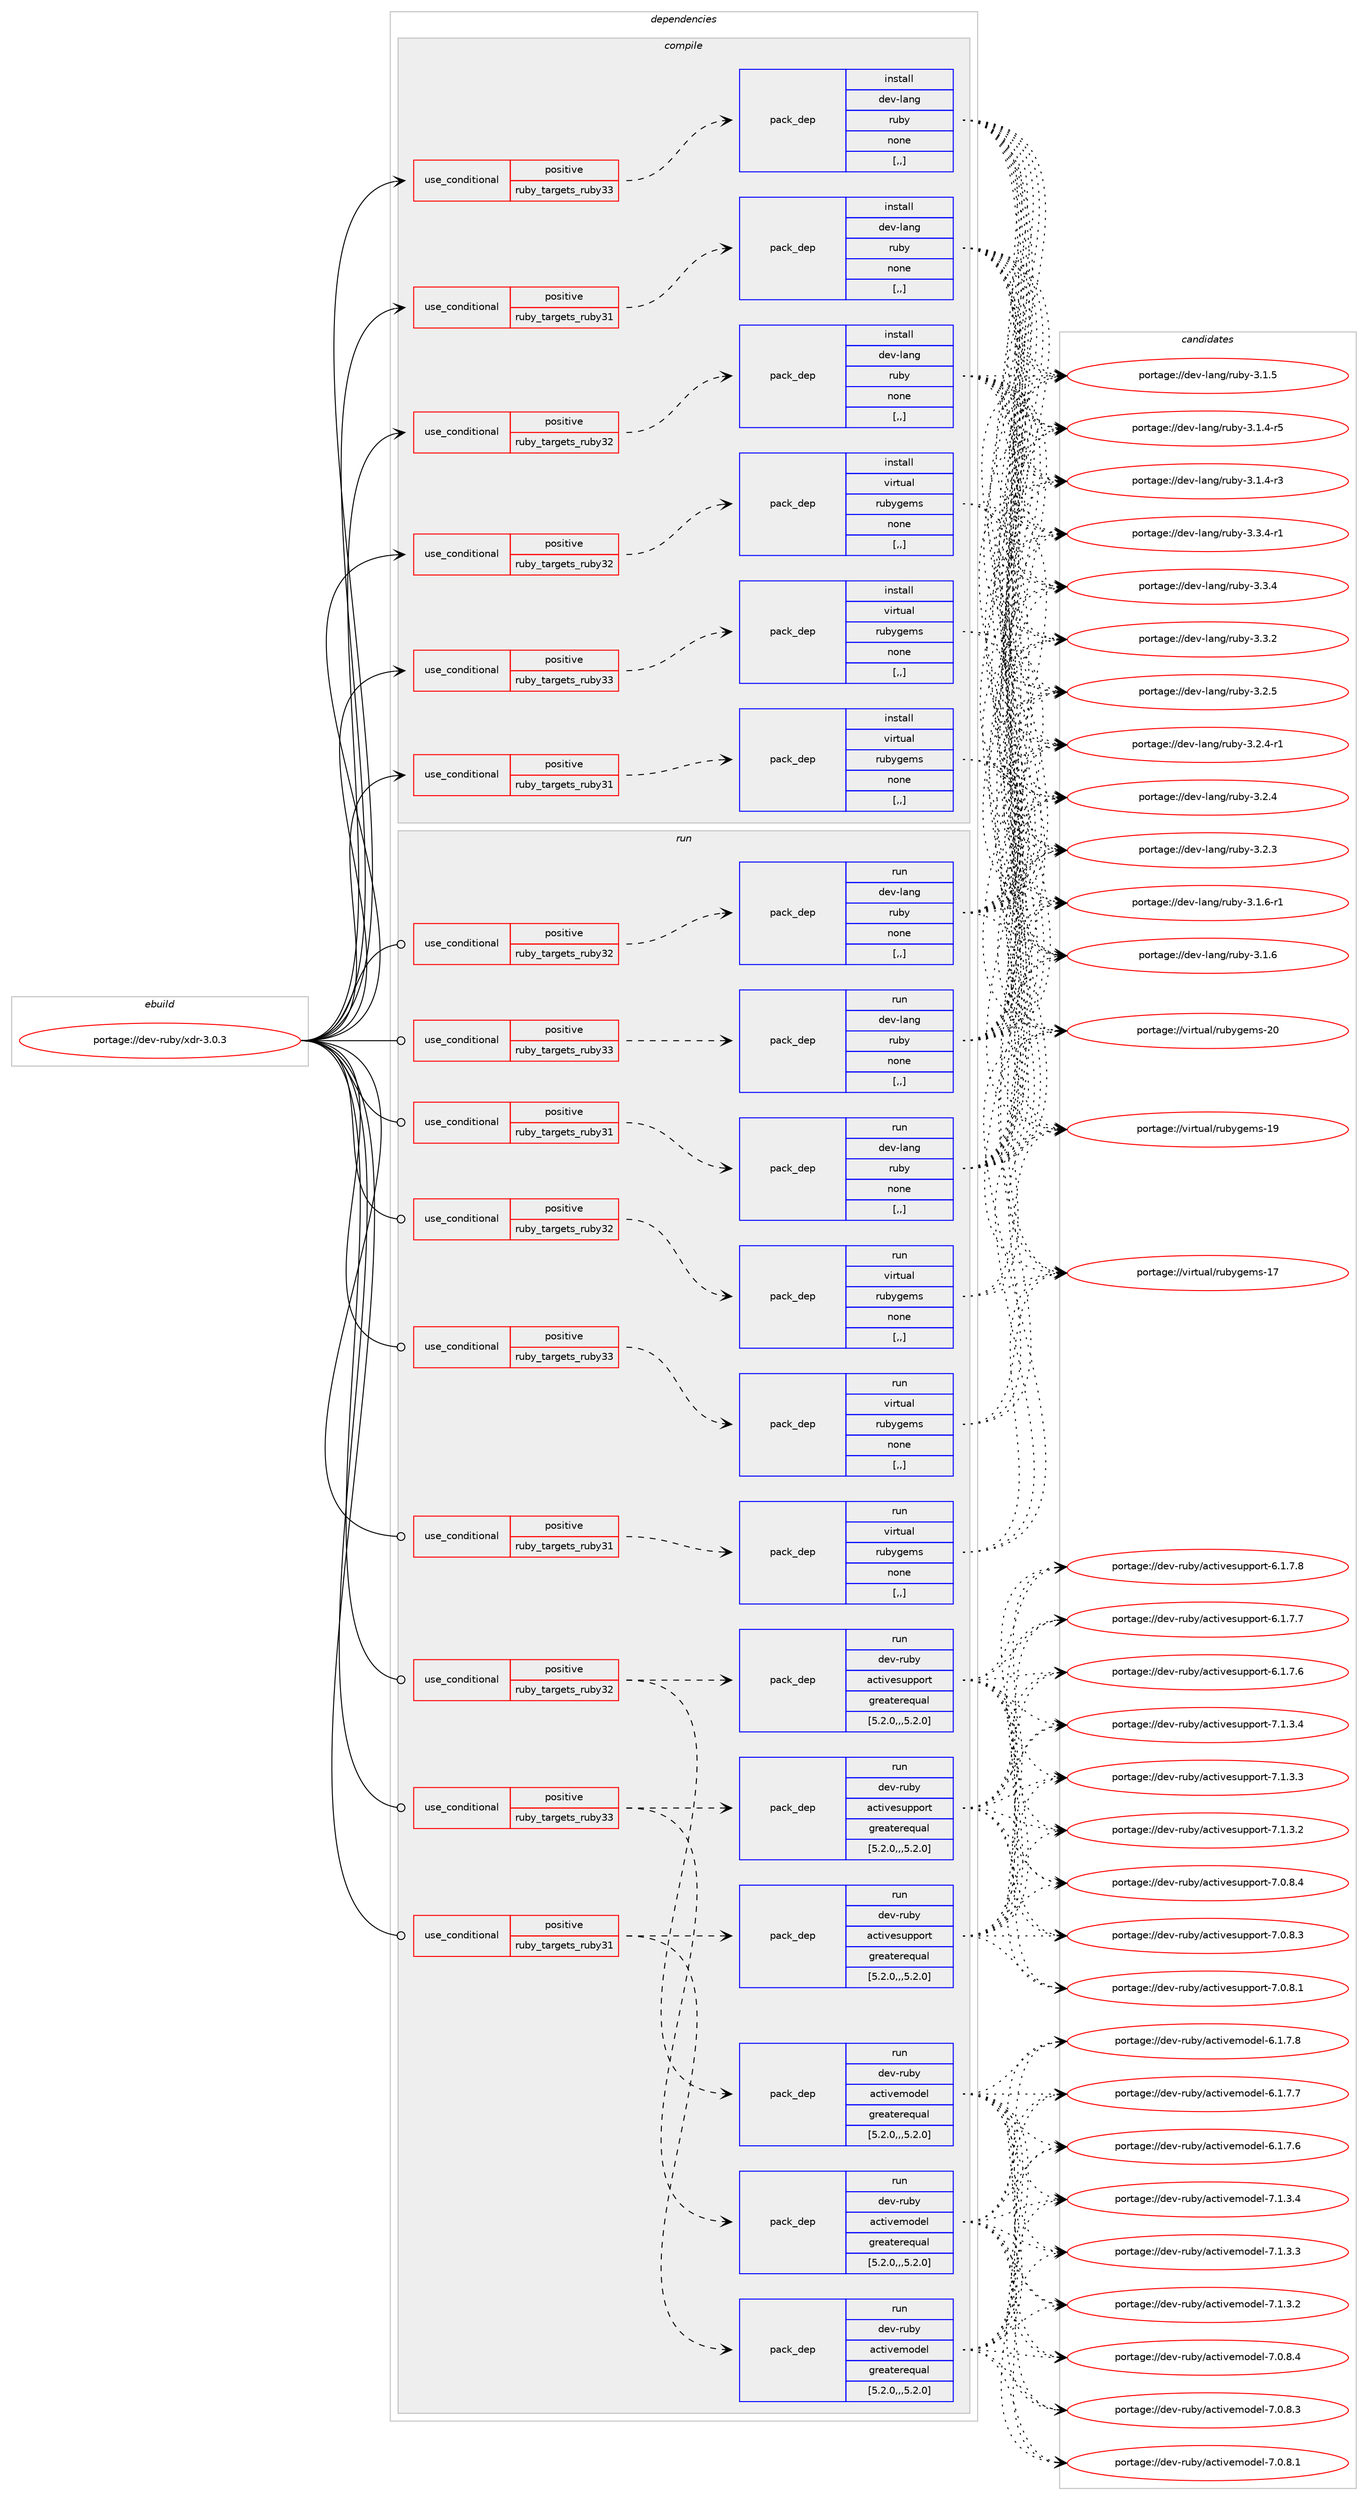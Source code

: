 digraph prolog {

# *************
# Graph options
# *************

newrank=true;
concentrate=true;
compound=true;
graph [rankdir=LR,fontname=Helvetica,fontsize=10,ranksep=1.5];#, ranksep=2.5, nodesep=0.2];
edge  [arrowhead=vee];
node  [fontname=Helvetica,fontsize=10];

# **********
# The ebuild
# **********

subgraph cluster_leftcol {
color=gray;
label=<<i>ebuild</i>>;
id [label="portage://dev-ruby/xdr-3.0.3", color=red, width=4, href="../dev-ruby/xdr-3.0.3.svg"];
}

# ****************
# The dependencies
# ****************

subgraph cluster_midcol {
color=gray;
label=<<i>dependencies</i>>;
subgraph cluster_compile {
fillcolor="#eeeeee";
style=filled;
label=<<i>compile</i>>;
subgraph cond58760 {
dependency207828 [label=<<TABLE BORDER="0" CELLBORDER="1" CELLSPACING="0" CELLPADDING="4"><TR><TD ROWSPAN="3" CELLPADDING="10">use_conditional</TD></TR><TR><TD>positive</TD></TR><TR><TD>ruby_targets_ruby31</TD></TR></TABLE>>, shape=none, color=red];
subgraph pack147680 {
dependency207829 [label=<<TABLE BORDER="0" CELLBORDER="1" CELLSPACING="0" CELLPADDING="4" WIDTH="220"><TR><TD ROWSPAN="6" CELLPADDING="30">pack_dep</TD></TR><TR><TD WIDTH="110">install</TD></TR><TR><TD>dev-lang</TD></TR><TR><TD>ruby</TD></TR><TR><TD>none</TD></TR><TR><TD>[,,]</TD></TR></TABLE>>, shape=none, color=blue];
}
dependency207828:e -> dependency207829:w [weight=20,style="dashed",arrowhead="vee"];
}
id:e -> dependency207828:w [weight=20,style="solid",arrowhead="vee"];
subgraph cond58761 {
dependency207830 [label=<<TABLE BORDER="0" CELLBORDER="1" CELLSPACING="0" CELLPADDING="4"><TR><TD ROWSPAN="3" CELLPADDING="10">use_conditional</TD></TR><TR><TD>positive</TD></TR><TR><TD>ruby_targets_ruby31</TD></TR></TABLE>>, shape=none, color=red];
subgraph pack147681 {
dependency207831 [label=<<TABLE BORDER="0" CELLBORDER="1" CELLSPACING="0" CELLPADDING="4" WIDTH="220"><TR><TD ROWSPAN="6" CELLPADDING="30">pack_dep</TD></TR><TR><TD WIDTH="110">install</TD></TR><TR><TD>virtual</TD></TR><TR><TD>rubygems</TD></TR><TR><TD>none</TD></TR><TR><TD>[,,]</TD></TR></TABLE>>, shape=none, color=blue];
}
dependency207830:e -> dependency207831:w [weight=20,style="dashed",arrowhead="vee"];
}
id:e -> dependency207830:w [weight=20,style="solid",arrowhead="vee"];
subgraph cond58762 {
dependency207832 [label=<<TABLE BORDER="0" CELLBORDER="1" CELLSPACING="0" CELLPADDING="4"><TR><TD ROWSPAN="3" CELLPADDING="10">use_conditional</TD></TR><TR><TD>positive</TD></TR><TR><TD>ruby_targets_ruby32</TD></TR></TABLE>>, shape=none, color=red];
subgraph pack147682 {
dependency207833 [label=<<TABLE BORDER="0" CELLBORDER="1" CELLSPACING="0" CELLPADDING="4" WIDTH="220"><TR><TD ROWSPAN="6" CELLPADDING="30">pack_dep</TD></TR><TR><TD WIDTH="110">install</TD></TR><TR><TD>dev-lang</TD></TR><TR><TD>ruby</TD></TR><TR><TD>none</TD></TR><TR><TD>[,,]</TD></TR></TABLE>>, shape=none, color=blue];
}
dependency207832:e -> dependency207833:w [weight=20,style="dashed",arrowhead="vee"];
}
id:e -> dependency207832:w [weight=20,style="solid",arrowhead="vee"];
subgraph cond58763 {
dependency207834 [label=<<TABLE BORDER="0" CELLBORDER="1" CELLSPACING="0" CELLPADDING="4"><TR><TD ROWSPAN="3" CELLPADDING="10">use_conditional</TD></TR><TR><TD>positive</TD></TR><TR><TD>ruby_targets_ruby32</TD></TR></TABLE>>, shape=none, color=red];
subgraph pack147683 {
dependency207835 [label=<<TABLE BORDER="0" CELLBORDER="1" CELLSPACING="0" CELLPADDING="4" WIDTH="220"><TR><TD ROWSPAN="6" CELLPADDING="30">pack_dep</TD></TR><TR><TD WIDTH="110">install</TD></TR><TR><TD>virtual</TD></TR><TR><TD>rubygems</TD></TR><TR><TD>none</TD></TR><TR><TD>[,,]</TD></TR></TABLE>>, shape=none, color=blue];
}
dependency207834:e -> dependency207835:w [weight=20,style="dashed",arrowhead="vee"];
}
id:e -> dependency207834:w [weight=20,style="solid",arrowhead="vee"];
subgraph cond58764 {
dependency207836 [label=<<TABLE BORDER="0" CELLBORDER="1" CELLSPACING="0" CELLPADDING="4"><TR><TD ROWSPAN="3" CELLPADDING="10">use_conditional</TD></TR><TR><TD>positive</TD></TR><TR><TD>ruby_targets_ruby33</TD></TR></TABLE>>, shape=none, color=red];
subgraph pack147684 {
dependency207837 [label=<<TABLE BORDER="0" CELLBORDER="1" CELLSPACING="0" CELLPADDING="4" WIDTH="220"><TR><TD ROWSPAN="6" CELLPADDING="30">pack_dep</TD></TR><TR><TD WIDTH="110">install</TD></TR><TR><TD>dev-lang</TD></TR><TR><TD>ruby</TD></TR><TR><TD>none</TD></TR><TR><TD>[,,]</TD></TR></TABLE>>, shape=none, color=blue];
}
dependency207836:e -> dependency207837:w [weight=20,style="dashed",arrowhead="vee"];
}
id:e -> dependency207836:w [weight=20,style="solid",arrowhead="vee"];
subgraph cond58765 {
dependency207838 [label=<<TABLE BORDER="0" CELLBORDER="1" CELLSPACING="0" CELLPADDING="4"><TR><TD ROWSPAN="3" CELLPADDING="10">use_conditional</TD></TR><TR><TD>positive</TD></TR><TR><TD>ruby_targets_ruby33</TD></TR></TABLE>>, shape=none, color=red];
subgraph pack147685 {
dependency207839 [label=<<TABLE BORDER="0" CELLBORDER="1" CELLSPACING="0" CELLPADDING="4" WIDTH="220"><TR><TD ROWSPAN="6" CELLPADDING="30">pack_dep</TD></TR><TR><TD WIDTH="110">install</TD></TR><TR><TD>virtual</TD></TR><TR><TD>rubygems</TD></TR><TR><TD>none</TD></TR><TR><TD>[,,]</TD></TR></TABLE>>, shape=none, color=blue];
}
dependency207838:e -> dependency207839:w [weight=20,style="dashed",arrowhead="vee"];
}
id:e -> dependency207838:w [weight=20,style="solid",arrowhead="vee"];
}
subgraph cluster_compileandrun {
fillcolor="#eeeeee";
style=filled;
label=<<i>compile and run</i>>;
}
subgraph cluster_run {
fillcolor="#eeeeee";
style=filled;
label=<<i>run</i>>;
subgraph cond58766 {
dependency207840 [label=<<TABLE BORDER="0" CELLBORDER="1" CELLSPACING="0" CELLPADDING="4"><TR><TD ROWSPAN="3" CELLPADDING="10">use_conditional</TD></TR><TR><TD>positive</TD></TR><TR><TD>ruby_targets_ruby31</TD></TR></TABLE>>, shape=none, color=red];
subgraph pack147686 {
dependency207841 [label=<<TABLE BORDER="0" CELLBORDER="1" CELLSPACING="0" CELLPADDING="4" WIDTH="220"><TR><TD ROWSPAN="6" CELLPADDING="30">pack_dep</TD></TR><TR><TD WIDTH="110">run</TD></TR><TR><TD>dev-lang</TD></TR><TR><TD>ruby</TD></TR><TR><TD>none</TD></TR><TR><TD>[,,]</TD></TR></TABLE>>, shape=none, color=blue];
}
dependency207840:e -> dependency207841:w [weight=20,style="dashed",arrowhead="vee"];
}
id:e -> dependency207840:w [weight=20,style="solid",arrowhead="odot"];
subgraph cond58767 {
dependency207842 [label=<<TABLE BORDER="0" CELLBORDER="1" CELLSPACING="0" CELLPADDING="4"><TR><TD ROWSPAN="3" CELLPADDING="10">use_conditional</TD></TR><TR><TD>positive</TD></TR><TR><TD>ruby_targets_ruby31</TD></TR></TABLE>>, shape=none, color=red];
subgraph pack147687 {
dependency207843 [label=<<TABLE BORDER="0" CELLBORDER="1" CELLSPACING="0" CELLPADDING="4" WIDTH="220"><TR><TD ROWSPAN="6" CELLPADDING="30">pack_dep</TD></TR><TR><TD WIDTH="110">run</TD></TR><TR><TD>dev-ruby</TD></TR><TR><TD>activemodel</TD></TR><TR><TD>greaterequal</TD></TR><TR><TD>[5.2.0,,,5.2.0]</TD></TR></TABLE>>, shape=none, color=blue];
}
dependency207842:e -> dependency207843:w [weight=20,style="dashed",arrowhead="vee"];
subgraph pack147688 {
dependency207844 [label=<<TABLE BORDER="0" CELLBORDER="1" CELLSPACING="0" CELLPADDING="4" WIDTH="220"><TR><TD ROWSPAN="6" CELLPADDING="30">pack_dep</TD></TR><TR><TD WIDTH="110">run</TD></TR><TR><TD>dev-ruby</TD></TR><TR><TD>activesupport</TD></TR><TR><TD>greaterequal</TD></TR><TR><TD>[5.2.0,,,5.2.0]</TD></TR></TABLE>>, shape=none, color=blue];
}
dependency207842:e -> dependency207844:w [weight=20,style="dashed",arrowhead="vee"];
}
id:e -> dependency207842:w [weight=20,style="solid",arrowhead="odot"];
subgraph cond58768 {
dependency207845 [label=<<TABLE BORDER="0" CELLBORDER="1" CELLSPACING="0" CELLPADDING="4"><TR><TD ROWSPAN="3" CELLPADDING="10">use_conditional</TD></TR><TR><TD>positive</TD></TR><TR><TD>ruby_targets_ruby31</TD></TR></TABLE>>, shape=none, color=red];
subgraph pack147689 {
dependency207846 [label=<<TABLE BORDER="0" CELLBORDER="1" CELLSPACING="0" CELLPADDING="4" WIDTH="220"><TR><TD ROWSPAN="6" CELLPADDING="30">pack_dep</TD></TR><TR><TD WIDTH="110">run</TD></TR><TR><TD>virtual</TD></TR><TR><TD>rubygems</TD></TR><TR><TD>none</TD></TR><TR><TD>[,,]</TD></TR></TABLE>>, shape=none, color=blue];
}
dependency207845:e -> dependency207846:w [weight=20,style="dashed",arrowhead="vee"];
}
id:e -> dependency207845:w [weight=20,style="solid",arrowhead="odot"];
subgraph cond58769 {
dependency207847 [label=<<TABLE BORDER="0" CELLBORDER="1" CELLSPACING="0" CELLPADDING="4"><TR><TD ROWSPAN="3" CELLPADDING="10">use_conditional</TD></TR><TR><TD>positive</TD></TR><TR><TD>ruby_targets_ruby32</TD></TR></TABLE>>, shape=none, color=red];
subgraph pack147690 {
dependency207848 [label=<<TABLE BORDER="0" CELLBORDER="1" CELLSPACING="0" CELLPADDING="4" WIDTH="220"><TR><TD ROWSPAN="6" CELLPADDING="30">pack_dep</TD></TR><TR><TD WIDTH="110">run</TD></TR><TR><TD>dev-lang</TD></TR><TR><TD>ruby</TD></TR><TR><TD>none</TD></TR><TR><TD>[,,]</TD></TR></TABLE>>, shape=none, color=blue];
}
dependency207847:e -> dependency207848:w [weight=20,style="dashed",arrowhead="vee"];
}
id:e -> dependency207847:w [weight=20,style="solid",arrowhead="odot"];
subgraph cond58770 {
dependency207849 [label=<<TABLE BORDER="0" CELLBORDER="1" CELLSPACING="0" CELLPADDING="4"><TR><TD ROWSPAN="3" CELLPADDING="10">use_conditional</TD></TR><TR><TD>positive</TD></TR><TR><TD>ruby_targets_ruby32</TD></TR></TABLE>>, shape=none, color=red];
subgraph pack147691 {
dependency207850 [label=<<TABLE BORDER="0" CELLBORDER="1" CELLSPACING="0" CELLPADDING="4" WIDTH="220"><TR><TD ROWSPAN="6" CELLPADDING="30">pack_dep</TD></TR><TR><TD WIDTH="110">run</TD></TR><TR><TD>dev-ruby</TD></TR><TR><TD>activemodel</TD></TR><TR><TD>greaterequal</TD></TR><TR><TD>[5.2.0,,,5.2.0]</TD></TR></TABLE>>, shape=none, color=blue];
}
dependency207849:e -> dependency207850:w [weight=20,style="dashed",arrowhead="vee"];
subgraph pack147692 {
dependency207851 [label=<<TABLE BORDER="0" CELLBORDER="1" CELLSPACING="0" CELLPADDING="4" WIDTH="220"><TR><TD ROWSPAN="6" CELLPADDING="30">pack_dep</TD></TR><TR><TD WIDTH="110">run</TD></TR><TR><TD>dev-ruby</TD></TR><TR><TD>activesupport</TD></TR><TR><TD>greaterequal</TD></TR><TR><TD>[5.2.0,,,5.2.0]</TD></TR></TABLE>>, shape=none, color=blue];
}
dependency207849:e -> dependency207851:w [weight=20,style="dashed",arrowhead="vee"];
}
id:e -> dependency207849:w [weight=20,style="solid",arrowhead="odot"];
subgraph cond58771 {
dependency207852 [label=<<TABLE BORDER="0" CELLBORDER="1" CELLSPACING="0" CELLPADDING="4"><TR><TD ROWSPAN="3" CELLPADDING="10">use_conditional</TD></TR><TR><TD>positive</TD></TR><TR><TD>ruby_targets_ruby32</TD></TR></TABLE>>, shape=none, color=red];
subgraph pack147693 {
dependency207853 [label=<<TABLE BORDER="0" CELLBORDER="1" CELLSPACING="0" CELLPADDING="4" WIDTH="220"><TR><TD ROWSPAN="6" CELLPADDING="30">pack_dep</TD></TR><TR><TD WIDTH="110">run</TD></TR><TR><TD>virtual</TD></TR><TR><TD>rubygems</TD></TR><TR><TD>none</TD></TR><TR><TD>[,,]</TD></TR></TABLE>>, shape=none, color=blue];
}
dependency207852:e -> dependency207853:w [weight=20,style="dashed",arrowhead="vee"];
}
id:e -> dependency207852:w [weight=20,style="solid",arrowhead="odot"];
subgraph cond58772 {
dependency207854 [label=<<TABLE BORDER="0" CELLBORDER="1" CELLSPACING="0" CELLPADDING="4"><TR><TD ROWSPAN="3" CELLPADDING="10">use_conditional</TD></TR><TR><TD>positive</TD></TR><TR><TD>ruby_targets_ruby33</TD></TR></TABLE>>, shape=none, color=red];
subgraph pack147694 {
dependency207855 [label=<<TABLE BORDER="0" CELLBORDER="1" CELLSPACING="0" CELLPADDING="4" WIDTH="220"><TR><TD ROWSPAN="6" CELLPADDING="30">pack_dep</TD></TR><TR><TD WIDTH="110">run</TD></TR><TR><TD>dev-lang</TD></TR><TR><TD>ruby</TD></TR><TR><TD>none</TD></TR><TR><TD>[,,]</TD></TR></TABLE>>, shape=none, color=blue];
}
dependency207854:e -> dependency207855:w [weight=20,style="dashed",arrowhead="vee"];
}
id:e -> dependency207854:w [weight=20,style="solid",arrowhead="odot"];
subgraph cond58773 {
dependency207856 [label=<<TABLE BORDER="0" CELLBORDER="1" CELLSPACING="0" CELLPADDING="4"><TR><TD ROWSPAN="3" CELLPADDING="10">use_conditional</TD></TR><TR><TD>positive</TD></TR><TR><TD>ruby_targets_ruby33</TD></TR></TABLE>>, shape=none, color=red];
subgraph pack147695 {
dependency207857 [label=<<TABLE BORDER="0" CELLBORDER="1" CELLSPACING="0" CELLPADDING="4" WIDTH="220"><TR><TD ROWSPAN="6" CELLPADDING="30">pack_dep</TD></TR><TR><TD WIDTH="110">run</TD></TR><TR><TD>dev-ruby</TD></TR><TR><TD>activemodel</TD></TR><TR><TD>greaterequal</TD></TR><TR><TD>[5.2.0,,,5.2.0]</TD></TR></TABLE>>, shape=none, color=blue];
}
dependency207856:e -> dependency207857:w [weight=20,style="dashed",arrowhead="vee"];
subgraph pack147696 {
dependency207858 [label=<<TABLE BORDER="0" CELLBORDER="1" CELLSPACING="0" CELLPADDING="4" WIDTH="220"><TR><TD ROWSPAN="6" CELLPADDING="30">pack_dep</TD></TR><TR><TD WIDTH="110">run</TD></TR><TR><TD>dev-ruby</TD></TR><TR><TD>activesupport</TD></TR><TR><TD>greaterequal</TD></TR><TR><TD>[5.2.0,,,5.2.0]</TD></TR></TABLE>>, shape=none, color=blue];
}
dependency207856:e -> dependency207858:w [weight=20,style="dashed",arrowhead="vee"];
}
id:e -> dependency207856:w [weight=20,style="solid",arrowhead="odot"];
subgraph cond58774 {
dependency207859 [label=<<TABLE BORDER="0" CELLBORDER="1" CELLSPACING="0" CELLPADDING="4"><TR><TD ROWSPAN="3" CELLPADDING="10">use_conditional</TD></TR><TR><TD>positive</TD></TR><TR><TD>ruby_targets_ruby33</TD></TR></TABLE>>, shape=none, color=red];
subgraph pack147697 {
dependency207860 [label=<<TABLE BORDER="0" CELLBORDER="1" CELLSPACING="0" CELLPADDING="4" WIDTH="220"><TR><TD ROWSPAN="6" CELLPADDING="30">pack_dep</TD></TR><TR><TD WIDTH="110">run</TD></TR><TR><TD>virtual</TD></TR><TR><TD>rubygems</TD></TR><TR><TD>none</TD></TR><TR><TD>[,,]</TD></TR></TABLE>>, shape=none, color=blue];
}
dependency207859:e -> dependency207860:w [weight=20,style="dashed",arrowhead="vee"];
}
id:e -> dependency207859:w [weight=20,style="solid",arrowhead="odot"];
}
}

# **************
# The candidates
# **************

subgraph cluster_choices {
rank=same;
color=gray;
label=<<i>candidates</i>>;

subgraph choice147680 {
color=black;
nodesep=1;
choice100101118451089711010347114117981214551465146524511449 [label="portage://dev-lang/ruby-3.3.4-r1", color=red, width=4,href="../dev-lang/ruby-3.3.4-r1.svg"];
choice10010111845108971101034711411798121455146514652 [label="portage://dev-lang/ruby-3.3.4", color=red, width=4,href="../dev-lang/ruby-3.3.4.svg"];
choice10010111845108971101034711411798121455146514650 [label="portage://dev-lang/ruby-3.3.2", color=red, width=4,href="../dev-lang/ruby-3.3.2.svg"];
choice10010111845108971101034711411798121455146504653 [label="portage://dev-lang/ruby-3.2.5", color=red, width=4,href="../dev-lang/ruby-3.2.5.svg"];
choice100101118451089711010347114117981214551465046524511449 [label="portage://dev-lang/ruby-3.2.4-r1", color=red, width=4,href="../dev-lang/ruby-3.2.4-r1.svg"];
choice10010111845108971101034711411798121455146504652 [label="portage://dev-lang/ruby-3.2.4", color=red, width=4,href="../dev-lang/ruby-3.2.4.svg"];
choice10010111845108971101034711411798121455146504651 [label="portage://dev-lang/ruby-3.2.3", color=red, width=4,href="../dev-lang/ruby-3.2.3.svg"];
choice100101118451089711010347114117981214551464946544511449 [label="portage://dev-lang/ruby-3.1.6-r1", color=red, width=4,href="../dev-lang/ruby-3.1.6-r1.svg"];
choice10010111845108971101034711411798121455146494654 [label="portage://dev-lang/ruby-3.1.6", color=red, width=4,href="../dev-lang/ruby-3.1.6.svg"];
choice10010111845108971101034711411798121455146494653 [label="portage://dev-lang/ruby-3.1.5", color=red, width=4,href="../dev-lang/ruby-3.1.5.svg"];
choice100101118451089711010347114117981214551464946524511453 [label="portage://dev-lang/ruby-3.1.4-r5", color=red, width=4,href="../dev-lang/ruby-3.1.4-r5.svg"];
choice100101118451089711010347114117981214551464946524511451 [label="portage://dev-lang/ruby-3.1.4-r3", color=red, width=4,href="../dev-lang/ruby-3.1.4-r3.svg"];
dependency207829:e -> choice100101118451089711010347114117981214551465146524511449:w [style=dotted,weight="100"];
dependency207829:e -> choice10010111845108971101034711411798121455146514652:w [style=dotted,weight="100"];
dependency207829:e -> choice10010111845108971101034711411798121455146514650:w [style=dotted,weight="100"];
dependency207829:e -> choice10010111845108971101034711411798121455146504653:w [style=dotted,weight="100"];
dependency207829:e -> choice100101118451089711010347114117981214551465046524511449:w [style=dotted,weight="100"];
dependency207829:e -> choice10010111845108971101034711411798121455146504652:w [style=dotted,weight="100"];
dependency207829:e -> choice10010111845108971101034711411798121455146504651:w [style=dotted,weight="100"];
dependency207829:e -> choice100101118451089711010347114117981214551464946544511449:w [style=dotted,weight="100"];
dependency207829:e -> choice10010111845108971101034711411798121455146494654:w [style=dotted,weight="100"];
dependency207829:e -> choice10010111845108971101034711411798121455146494653:w [style=dotted,weight="100"];
dependency207829:e -> choice100101118451089711010347114117981214551464946524511453:w [style=dotted,weight="100"];
dependency207829:e -> choice100101118451089711010347114117981214551464946524511451:w [style=dotted,weight="100"];
}
subgraph choice147681 {
color=black;
nodesep=1;
choice118105114116117971084711411798121103101109115455048 [label="portage://virtual/rubygems-20", color=red, width=4,href="../virtual/rubygems-20.svg"];
choice118105114116117971084711411798121103101109115454957 [label="portage://virtual/rubygems-19", color=red, width=4,href="../virtual/rubygems-19.svg"];
choice118105114116117971084711411798121103101109115454955 [label="portage://virtual/rubygems-17", color=red, width=4,href="../virtual/rubygems-17.svg"];
dependency207831:e -> choice118105114116117971084711411798121103101109115455048:w [style=dotted,weight="100"];
dependency207831:e -> choice118105114116117971084711411798121103101109115454957:w [style=dotted,weight="100"];
dependency207831:e -> choice118105114116117971084711411798121103101109115454955:w [style=dotted,weight="100"];
}
subgraph choice147682 {
color=black;
nodesep=1;
choice100101118451089711010347114117981214551465146524511449 [label="portage://dev-lang/ruby-3.3.4-r1", color=red, width=4,href="../dev-lang/ruby-3.3.4-r1.svg"];
choice10010111845108971101034711411798121455146514652 [label="portage://dev-lang/ruby-3.3.4", color=red, width=4,href="../dev-lang/ruby-3.3.4.svg"];
choice10010111845108971101034711411798121455146514650 [label="portage://dev-lang/ruby-3.3.2", color=red, width=4,href="../dev-lang/ruby-3.3.2.svg"];
choice10010111845108971101034711411798121455146504653 [label="portage://dev-lang/ruby-3.2.5", color=red, width=4,href="../dev-lang/ruby-3.2.5.svg"];
choice100101118451089711010347114117981214551465046524511449 [label="portage://dev-lang/ruby-3.2.4-r1", color=red, width=4,href="../dev-lang/ruby-3.2.4-r1.svg"];
choice10010111845108971101034711411798121455146504652 [label="portage://dev-lang/ruby-3.2.4", color=red, width=4,href="../dev-lang/ruby-3.2.4.svg"];
choice10010111845108971101034711411798121455146504651 [label="portage://dev-lang/ruby-3.2.3", color=red, width=4,href="../dev-lang/ruby-3.2.3.svg"];
choice100101118451089711010347114117981214551464946544511449 [label="portage://dev-lang/ruby-3.1.6-r1", color=red, width=4,href="../dev-lang/ruby-3.1.6-r1.svg"];
choice10010111845108971101034711411798121455146494654 [label="portage://dev-lang/ruby-3.1.6", color=red, width=4,href="../dev-lang/ruby-3.1.6.svg"];
choice10010111845108971101034711411798121455146494653 [label="portage://dev-lang/ruby-3.1.5", color=red, width=4,href="../dev-lang/ruby-3.1.5.svg"];
choice100101118451089711010347114117981214551464946524511453 [label="portage://dev-lang/ruby-3.1.4-r5", color=red, width=4,href="../dev-lang/ruby-3.1.4-r5.svg"];
choice100101118451089711010347114117981214551464946524511451 [label="portage://dev-lang/ruby-3.1.4-r3", color=red, width=4,href="../dev-lang/ruby-3.1.4-r3.svg"];
dependency207833:e -> choice100101118451089711010347114117981214551465146524511449:w [style=dotted,weight="100"];
dependency207833:e -> choice10010111845108971101034711411798121455146514652:w [style=dotted,weight="100"];
dependency207833:e -> choice10010111845108971101034711411798121455146514650:w [style=dotted,weight="100"];
dependency207833:e -> choice10010111845108971101034711411798121455146504653:w [style=dotted,weight="100"];
dependency207833:e -> choice100101118451089711010347114117981214551465046524511449:w [style=dotted,weight="100"];
dependency207833:e -> choice10010111845108971101034711411798121455146504652:w [style=dotted,weight="100"];
dependency207833:e -> choice10010111845108971101034711411798121455146504651:w [style=dotted,weight="100"];
dependency207833:e -> choice100101118451089711010347114117981214551464946544511449:w [style=dotted,weight="100"];
dependency207833:e -> choice10010111845108971101034711411798121455146494654:w [style=dotted,weight="100"];
dependency207833:e -> choice10010111845108971101034711411798121455146494653:w [style=dotted,weight="100"];
dependency207833:e -> choice100101118451089711010347114117981214551464946524511453:w [style=dotted,weight="100"];
dependency207833:e -> choice100101118451089711010347114117981214551464946524511451:w [style=dotted,weight="100"];
}
subgraph choice147683 {
color=black;
nodesep=1;
choice118105114116117971084711411798121103101109115455048 [label="portage://virtual/rubygems-20", color=red, width=4,href="../virtual/rubygems-20.svg"];
choice118105114116117971084711411798121103101109115454957 [label="portage://virtual/rubygems-19", color=red, width=4,href="../virtual/rubygems-19.svg"];
choice118105114116117971084711411798121103101109115454955 [label="portage://virtual/rubygems-17", color=red, width=4,href="../virtual/rubygems-17.svg"];
dependency207835:e -> choice118105114116117971084711411798121103101109115455048:w [style=dotted,weight="100"];
dependency207835:e -> choice118105114116117971084711411798121103101109115454957:w [style=dotted,weight="100"];
dependency207835:e -> choice118105114116117971084711411798121103101109115454955:w [style=dotted,weight="100"];
}
subgraph choice147684 {
color=black;
nodesep=1;
choice100101118451089711010347114117981214551465146524511449 [label="portage://dev-lang/ruby-3.3.4-r1", color=red, width=4,href="../dev-lang/ruby-3.3.4-r1.svg"];
choice10010111845108971101034711411798121455146514652 [label="portage://dev-lang/ruby-3.3.4", color=red, width=4,href="../dev-lang/ruby-3.3.4.svg"];
choice10010111845108971101034711411798121455146514650 [label="portage://dev-lang/ruby-3.3.2", color=red, width=4,href="../dev-lang/ruby-3.3.2.svg"];
choice10010111845108971101034711411798121455146504653 [label="portage://dev-lang/ruby-3.2.5", color=red, width=4,href="../dev-lang/ruby-3.2.5.svg"];
choice100101118451089711010347114117981214551465046524511449 [label="portage://dev-lang/ruby-3.2.4-r1", color=red, width=4,href="../dev-lang/ruby-3.2.4-r1.svg"];
choice10010111845108971101034711411798121455146504652 [label="portage://dev-lang/ruby-3.2.4", color=red, width=4,href="../dev-lang/ruby-3.2.4.svg"];
choice10010111845108971101034711411798121455146504651 [label="portage://dev-lang/ruby-3.2.3", color=red, width=4,href="../dev-lang/ruby-3.2.3.svg"];
choice100101118451089711010347114117981214551464946544511449 [label="portage://dev-lang/ruby-3.1.6-r1", color=red, width=4,href="../dev-lang/ruby-3.1.6-r1.svg"];
choice10010111845108971101034711411798121455146494654 [label="portage://dev-lang/ruby-3.1.6", color=red, width=4,href="../dev-lang/ruby-3.1.6.svg"];
choice10010111845108971101034711411798121455146494653 [label="portage://dev-lang/ruby-3.1.5", color=red, width=4,href="../dev-lang/ruby-3.1.5.svg"];
choice100101118451089711010347114117981214551464946524511453 [label="portage://dev-lang/ruby-3.1.4-r5", color=red, width=4,href="../dev-lang/ruby-3.1.4-r5.svg"];
choice100101118451089711010347114117981214551464946524511451 [label="portage://dev-lang/ruby-3.1.4-r3", color=red, width=4,href="../dev-lang/ruby-3.1.4-r3.svg"];
dependency207837:e -> choice100101118451089711010347114117981214551465146524511449:w [style=dotted,weight="100"];
dependency207837:e -> choice10010111845108971101034711411798121455146514652:w [style=dotted,weight="100"];
dependency207837:e -> choice10010111845108971101034711411798121455146514650:w [style=dotted,weight="100"];
dependency207837:e -> choice10010111845108971101034711411798121455146504653:w [style=dotted,weight="100"];
dependency207837:e -> choice100101118451089711010347114117981214551465046524511449:w [style=dotted,weight="100"];
dependency207837:e -> choice10010111845108971101034711411798121455146504652:w [style=dotted,weight="100"];
dependency207837:e -> choice10010111845108971101034711411798121455146504651:w [style=dotted,weight="100"];
dependency207837:e -> choice100101118451089711010347114117981214551464946544511449:w [style=dotted,weight="100"];
dependency207837:e -> choice10010111845108971101034711411798121455146494654:w [style=dotted,weight="100"];
dependency207837:e -> choice10010111845108971101034711411798121455146494653:w [style=dotted,weight="100"];
dependency207837:e -> choice100101118451089711010347114117981214551464946524511453:w [style=dotted,weight="100"];
dependency207837:e -> choice100101118451089711010347114117981214551464946524511451:w [style=dotted,weight="100"];
}
subgraph choice147685 {
color=black;
nodesep=1;
choice118105114116117971084711411798121103101109115455048 [label="portage://virtual/rubygems-20", color=red, width=4,href="../virtual/rubygems-20.svg"];
choice118105114116117971084711411798121103101109115454957 [label="portage://virtual/rubygems-19", color=red, width=4,href="../virtual/rubygems-19.svg"];
choice118105114116117971084711411798121103101109115454955 [label="portage://virtual/rubygems-17", color=red, width=4,href="../virtual/rubygems-17.svg"];
dependency207839:e -> choice118105114116117971084711411798121103101109115455048:w [style=dotted,weight="100"];
dependency207839:e -> choice118105114116117971084711411798121103101109115454957:w [style=dotted,weight="100"];
dependency207839:e -> choice118105114116117971084711411798121103101109115454955:w [style=dotted,weight="100"];
}
subgraph choice147686 {
color=black;
nodesep=1;
choice100101118451089711010347114117981214551465146524511449 [label="portage://dev-lang/ruby-3.3.4-r1", color=red, width=4,href="../dev-lang/ruby-3.3.4-r1.svg"];
choice10010111845108971101034711411798121455146514652 [label="portage://dev-lang/ruby-3.3.4", color=red, width=4,href="../dev-lang/ruby-3.3.4.svg"];
choice10010111845108971101034711411798121455146514650 [label="portage://dev-lang/ruby-3.3.2", color=red, width=4,href="../dev-lang/ruby-3.3.2.svg"];
choice10010111845108971101034711411798121455146504653 [label="portage://dev-lang/ruby-3.2.5", color=red, width=4,href="../dev-lang/ruby-3.2.5.svg"];
choice100101118451089711010347114117981214551465046524511449 [label="portage://dev-lang/ruby-3.2.4-r1", color=red, width=4,href="../dev-lang/ruby-3.2.4-r1.svg"];
choice10010111845108971101034711411798121455146504652 [label="portage://dev-lang/ruby-3.2.4", color=red, width=4,href="../dev-lang/ruby-3.2.4.svg"];
choice10010111845108971101034711411798121455146504651 [label="portage://dev-lang/ruby-3.2.3", color=red, width=4,href="../dev-lang/ruby-3.2.3.svg"];
choice100101118451089711010347114117981214551464946544511449 [label="portage://dev-lang/ruby-3.1.6-r1", color=red, width=4,href="../dev-lang/ruby-3.1.6-r1.svg"];
choice10010111845108971101034711411798121455146494654 [label="portage://dev-lang/ruby-3.1.6", color=red, width=4,href="../dev-lang/ruby-3.1.6.svg"];
choice10010111845108971101034711411798121455146494653 [label="portage://dev-lang/ruby-3.1.5", color=red, width=4,href="../dev-lang/ruby-3.1.5.svg"];
choice100101118451089711010347114117981214551464946524511453 [label="portage://dev-lang/ruby-3.1.4-r5", color=red, width=4,href="../dev-lang/ruby-3.1.4-r5.svg"];
choice100101118451089711010347114117981214551464946524511451 [label="portage://dev-lang/ruby-3.1.4-r3", color=red, width=4,href="../dev-lang/ruby-3.1.4-r3.svg"];
dependency207841:e -> choice100101118451089711010347114117981214551465146524511449:w [style=dotted,weight="100"];
dependency207841:e -> choice10010111845108971101034711411798121455146514652:w [style=dotted,weight="100"];
dependency207841:e -> choice10010111845108971101034711411798121455146514650:w [style=dotted,weight="100"];
dependency207841:e -> choice10010111845108971101034711411798121455146504653:w [style=dotted,weight="100"];
dependency207841:e -> choice100101118451089711010347114117981214551465046524511449:w [style=dotted,weight="100"];
dependency207841:e -> choice10010111845108971101034711411798121455146504652:w [style=dotted,weight="100"];
dependency207841:e -> choice10010111845108971101034711411798121455146504651:w [style=dotted,weight="100"];
dependency207841:e -> choice100101118451089711010347114117981214551464946544511449:w [style=dotted,weight="100"];
dependency207841:e -> choice10010111845108971101034711411798121455146494654:w [style=dotted,weight="100"];
dependency207841:e -> choice10010111845108971101034711411798121455146494653:w [style=dotted,weight="100"];
dependency207841:e -> choice100101118451089711010347114117981214551464946524511453:w [style=dotted,weight="100"];
dependency207841:e -> choice100101118451089711010347114117981214551464946524511451:w [style=dotted,weight="100"];
}
subgraph choice147687 {
color=black;
nodesep=1;
choice10010111845114117981214797991161051181011091111001011084555464946514652 [label="portage://dev-ruby/activemodel-7.1.3.4", color=red, width=4,href="../dev-ruby/activemodel-7.1.3.4.svg"];
choice10010111845114117981214797991161051181011091111001011084555464946514651 [label="portage://dev-ruby/activemodel-7.1.3.3", color=red, width=4,href="../dev-ruby/activemodel-7.1.3.3.svg"];
choice10010111845114117981214797991161051181011091111001011084555464946514650 [label="portage://dev-ruby/activemodel-7.1.3.2", color=red, width=4,href="../dev-ruby/activemodel-7.1.3.2.svg"];
choice10010111845114117981214797991161051181011091111001011084555464846564652 [label="portage://dev-ruby/activemodel-7.0.8.4", color=red, width=4,href="../dev-ruby/activemodel-7.0.8.4.svg"];
choice10010111845114117981214797991161051181011091111001011084555464846564651 [label="portage://dev-ruby/activemodel-7.0.8.3", color=red, width=4,href="../dev-ruby/activemodel-7.0.8.3.svg"];
choice10010111845114117981214797991161051181011091111001011084555464846564649 [label="portage://dev-ruby/activemodel-7.0.8.1", color=red, width=4,href="../dev-ruby/activemodel-7.0.8.1.svg"];
choice10010111845114117981214797991161051181011091111001011084554464946554656 [label="portage://dev-ruby/activemodel-6.1.7.8", color=red, width=4,href="../dev-ruby/activemodel-6.1.7.8.svg"];
choice10010111845114117981214797991161051181011091111001011084554464946554655 [label="portage://dev-ruby/activemodel-6.1.7.7", color=red, width=4,href="../dev-ruby/activemodel-6.1.7.7.svg"];
choice10010111845114117981214797991161051181011091111001011084554464946554654 [label="portage://dev-ruby/activemodel-6.1.7.6", color=red, width=4,href="../dev-ruby/activemodel-6.1.7.6.svg"];
dependency207843:e -> choice10010111845114117981214797991161051181011091111001011084555464946514652:w [style=dotted,weight="100"];
dependency207843:e -> choice10010111845114117981214797991161051181011091111001011084555464946514651:w [style=dotted,weight="100"];
dependency207843:e -> choice10010111845114117981214797991161051181011091111001011084555464946514650:w [style=dotted,weight="100"];
dependency207843:e -> choice10010111845114117981214797991161051181011091111001011084555464846564652:w [style=dotted,weight="100"];
dependency207843:e -> choice10010111845114117981214797991161051181011091111001011084555464846564651:w [style=dotted,weight="100"];
dependency207843:e -> choice10010111845114117981214797991161051181011091111001011084555464846564649:w [style=dotted,weight="100"];
dependency207843:e -> choice10010111845114117981214797991161051181011091111001011084554464946554656:w [style=dotted,weight="100"];
dependency207843:e -> choice10010111845114117981214797991161051181011091111001011084554464946554655:w [style=dotted,weight="100"];
dependency207843:e -> choice10010111845114117981214797991161051181011091111001011084554464946554654:w [style=dotted,weight="100"];
}
subgraph choice147688 {
color=black;
nodesep=1;
choice10010111845114117981214797991161051181011151171121121111141164555464946514652 [label="portage://dev-ruby/activesupport-7.1.3.4", color=red, width=4,href="../dev-ruby/activesupport-7.1.3.4.svg"];
choice10010111845114117981214797991161051181011151171121121111141164555464946514651 [label="portage://dev-ruby/activesupport-7.1.3.3", color=red, width=4,href="../dev-ruby/activesupport-7.1.3.3.svg"];
choice10010111845114117981214797991161051181011151171121121111141164555464946514650 [label="portage://dev-ruby/activesupport-7.1.3.2", color=red, width=4,href="../dev-ruby/activesupport-7.1.3.2.svg"];
choice10010111845114117981214797991161051181011151171121121111141164555464846564652 [label="portage://dev-ruby/activesupport-7.0.8.4", color=red, width=4,href="../dev-ruby/activesupport-7.0.8.4.svg"];
choice10010111845114117981214797991161051181011151171121121111141164555464846564651 [label="portage://dev-ruby/activesupport-7.0.8.3", color=red, width=4,href="../dev-ruby/activesupport-7.0.8.3.svg"];
choice10010111845114117981214797991161051181011151171121121111141164555464846564649 [label="portage://dev-ruby/activesupport-7.0.8.1", color=red, width=4,href="../dev-ruby/activesupport-7.0.8.1.svg"];
choice10010111845114117981214797991161051181011151171121121111141164554464946554656 [label="portage://dev-ruby/activesupport-6.1.7.8", color=red, width=4,href="../dev-ruby/activesupport-6.1.7.8.svg"];
choice10010111845114117981214797991161051181011151171121121111141164554464946554655 [label="portage://dev-ruby/activesupport-6.1.7.7", color=red, width=4,href="../dev-ruby/activesupport-6.1.7.7.svg"];
choice10010111845114117981214797991161051181011151171121121111141164554464946554654 [label="portage://dev-ruby/activesupport-6.1.7.6", color=red, width=4,href="../dev-ruby/activesupport-6.1.7.6.svg"];
dependency207844:e -> choice10010111845114117981214797991161051181011151171121121111141164555464946514652:w [style=dotted,weight="100"];
dependency207844:e -> choice10010111845114117981214797991161051181011151171121121111141164555464946514651:w [style=dotted,weight="100"];
dependency207844:e -> choice10010111845114117981214797991161051181011151171121121111141164555464946514650:w [style=dotted,weight="100"];
dependency207844:e -> choice10010111845114117981214797991161051181011151171121121111141164555464846564652:w [style=dotted,weight="100"];
dependency207844:e -> choice10010111845114117981214797991161051181011151171121121111141164555464846564651:w [style=dotted,weight="100"];
dependency207844:e -> choice10010111845114117981214797991161051181011151171121121111141164555464846564649:w [style=dotted,weight="100"];
dependency207844:e -> choice10010111845114117981214797991161051181011151171121121111141164554464946554656:w [style=dotted,weight="100"];
dependency207844:e -> choice10010111845114117981214797991161051181011151171121121111141164554464946554655:w [style=dotted,weight="100"];
dependency207844:e -> choice10010111845114117981214797991161051181011151171121121111141164554464946554654:w [style=dotted,weight="100"];
}
subgraph choice147689 {
color=black;
nodesep=1;
choice118105114116117971084711411798121103101109115455048 [label="portage://virtual/rubygems-20", color=red, width=4,href="../virtual/rubygems-20.svg"];
choice118105114116117971084711411798121103101109115454957 [label="portage://virtual/rubygems-19", color=red, width=4,href="../virtual/rubygems-19.svg"];
choice118105114116117971084711411798121103101109115454955 [label="portage://virtual/rubygems-17", color=red, width=4,href="../virtual/rubygems-17.svg"];
dependency207846:e -> choice118105114116117971084711411798121103101109115455048:w [style=dotted,weight="100"];
dependency207846:e -> choice118105114116117971084711411798121103101109115454957:w [style=dotted,weight="100"];
dependency207846:e -> choice118105114116117971084711411798121103101109115454955:w [style=dotted,weight="100"];
}
subgraph choice147690 {
color=black;
nodesep=1;
choice100101118451089711010347114117981214551465146524511449 [label="portage://dev-lang/ruby-3.3.4-r1", color=red, width=4,href="../dev-lang/ruby-3.3.4-r1.svg"];
choice10010111845108971101034711411798121455146514652 [label="portage://dev-lang/ruby-3.3.4", color=red, width=4,href="../dev-lang/ruby-3.3.4.svg"];
choice10010111845108971101034711411798121455146514650 [label="portage://dev-lang/ruby-3.3.2", color=red, width=4,href="../dev-lang/ruby-3.3.2.svg"];
choice10010111845108971101034711411798121455146504653 [label="portage://dev-lang/ruby-3.2.5", color=red, width=4,href="../dev-lang/ruby-3.2.5.svg"];
choice100101118451089711010347114117981214551465046524511449 [label="portage://dev-lang/ruby-3.2.4-r1", color=red, width=4,href="../dev-lang/ruby-3.2.4-r1.svg"];
choice10010111845108971101034711411798121455146504652 [label="portage://dev-lang/ruby-3.2.4", color=red, width=4,href="../dev-lang/ruby-3.2.4.svg"];
choice10010111845108971101034711411798121455146504651 [label="portage://dev-lang/ruby-3.2.3", color=red, width=4,href="../dev-lang/ruby-3.2.3.svg"];
choice100101118451089711010347114117981214551464946544511449 [label="portage://dev-lang/ruby-3.1.6-r1", color=red, width=4,href="../dev-lang/ruby-3.1.6-r1.svg"];
choice10010111845108971101034711411798121455146494654 [label="portage://dev-lang/ruby-3.1.6", color=red, width=4,href="../dev-lang/ruby-3.1.6.svg"];
choice10010111845108971101034711411798121455146494653 [label="portage://dev-lang/ruby-3.1.5", color=red, width=4,href="../dev-lang/ruby-3.1.5.svg"];
choice100101118451089711010347114117981214551464946524511453 [label="portage://dev-lang/ruby-3.1.4-r5", color=red, width=4,href="../dev-lang/ruby-3.1.4-r5.svg"];
choice100101118451089711010347114117981214551464946524511451 [label="portage://dev-lang/ruby-3.1.4-r3", color=red, width=4,href="../dev-lang/ruby-3.1.4-r3.svg"];
dependency207848:e -> choice100101118451089711010347114117981214551465146524511449:w [style=dotted,weight="100"];
dependency207848:e -> choice10010111845108971101034711411798121455146514652:w [style=dotted,weight="100"];
dependency207848:e -> choice10010111845108971101034711411798121455146514650:w [style=dotted,weight="100"];
dependency207848:e -> choice10010111845108971101034711411798121455146504653:w [style=dotted,weight="100"];
dependency207848:e -> choice100101118451089711010347114117981214551465046524511449:w [style=dotted,weight="100"];
dependency207848:e -> choice10010111845108971101034711411798121455146504652:w [style=dotted,weight="100"];
dependency207848:e -> choice10010111845108971101034711411798121455146504651:w [style=dotted,weight="100"];
dependency207848:e -> choice100101118451089711010347114117981214551464946544511449:w [style=dotted,weight="100"];
dependency207848:e -> choice10010111845108971101034711411798121455146494654:w [style=dotted,weight="100"];
dependency207848:e -> choice10010111845108971101034711411798121455146494653:w [style=dotted,weight="100"];
dependency207848:e -> choice100101118451089711010347114117981214551464946524511453:w [style=dotted,weight="100"];
dependency207848:e -> choice100101118451089711010347114117981214551464946524511451:w [style=dotted,weight="100"];
}
subgraph choice147691 {
color=black;
nodesep=1;
choice10010111845114117981214797991161051181011091111001011084555464946514652 [label="portage://dev-ruby/activemodel-7.1.3.4", color=red, width=4,href="../dev-ruby/activemodel-7.1.3.4.svg"];
choice10010111845114117981214797991161051181011091111001011084555464946514651 [label="portage://dev-ruby/activemodel-7.1.3.3", color=red, width=4,href="../dev-ruby/activemodel-7.1.3.3.svg"];
choice10010111845114117981214797991161051181011091111001011084555464946514650 [label="portage://dev-ruby/activemodel-7.1.3.2", color=red, width=4,href="../dev-ruby/activemodel-7.1.3.2.svg"];
choice10010111845114117981214797991161051181011091111001011084555464846564652 [label="portage://dev-ruby/activemodel-7.0.8.4", color=red, width=4,href="../dev-ruby/activemodel-7.0.8.4.svg"];
choice10010111845114117981214797991161051181011091111001011084555464846564651 [label="portage://dev-ruby/activemodel-7.0.8.3", color=red, width=4,href="../dev-ruby/activemodel-7.0.8.3.svg"];
choice10010111845114117981214797991161051181011091111001011084555464846564649 [label="portage://dev-ruby/activemodel-7.0.8.1", color=red, width=4,href="../dev-ruby/activemodel-7.0.8.1.svg"];
choice10010111845114117981214797991161051181011091111001011084554464946554656 [label="portage://dev-ruby/activemodel-6.1.7.8", color=red, width=4,href="../dev-ruby/activemodel-6.1.7.8.svg"];
choice10010111845114117981214797991161051181011091111001011084554464946554655 [label="portage://dev-ruby/activemodel-6.1.7.7", color=red, width=4,href="../dev-ruby/activemodel-6.1.7.7.svg"];
choice10010111845114117981214797991161051181011091111001011084554464946554654 [label="portage://dev-ruby/activemodel-6.1.7.6", color=red, width=4,href="../dev-ruby/activemodel-6.1.7.6.svg"];
dependency207850:e -> choice10010111845114117981214797991161051181011091111001011084555464946514652:w [style=dotted,weight="100"];
dependency207850:e -> choice10010111845114117981214797991161051181011091111001011084555464946514651:w [style=dotted,weight="100"];
dependency207850:e -> choice10010111845114117981214797991161051181011091111001011084555464946514650:w [style=dotted,weight="100"];
dependency207850:e -> choice10010111845114117981214797991161051181011091111001011084555464846564652:w [style=dotted,weight="100"];
dependency207850:e -> choice10010111845114117981214797991161051181011091111001011084555464846564651:w [style=dotted,weight="100"];
dependency207850:e -> choice10010111845114117981214797991161051181011091111001011084555464846564649:w [style=dotted,weight="100"];
dependency207850:e -> choice10010111845114117981214797991161051181011091111001011084554464946554656:w [style=dotted,weight="100"];
dependency207850:e -> choice10010111845114117981214797991161051181011091111001011084554464946554655:w [style=dotted,weight="100"];
dependency207850:e -> choice10010111845114117981214797991161051181011091111001011084554464946554654:w [style=dotted,weight="100"];
}
subgraph choice147692 {
color=black;
nodesep=1;
choice10010111845114117981214797991161051181011151171121121111141164555464946514652 [label="portage://dev-ruby/activesupport-7.1.3.4", color=red, width=4,href="../dev-ruby/activesupport-7.1.3.4.svg"];
choice10010111845114117981214797991161051181011151171121121111141164555464946514651 [label="portage://dev-ruby/activesupport-7.1.3.3", color=red, width=4,href="../dev-ruby/activesupport-7.1.3.3.svg"];
choice10010111845114117981214797991161051181011151171121121111141164555464946514650 [label="portage://dev-ruby/activesupport-7.1.3.2", color=red, width=4,href="../dev-ruby/activesupport-7.1.3.2.svg"];
choice10010111845114117981214797991161051181011151171121121111141164555464846564652 [label="portage://dev-ruby/activesupport-7.0.8.4", color=red, width=4,href="../dev-ruby/activesupport-7.0.8.4.svg"];
choice10010111845114117981214797991161051181011151171121121111141164555464846564651 [label="portage://dev-ruby/activesupport-7.0.8.3", color=red, width=4,href="../dev-ruby/activesupport-7.0.8.3.svg"];
choice10010111845114117981214797991161051181011151171121121111141164555464846564649 [label="portage://dev-ruby/activesupport-7.0.8.1", color=red, width=4,href="../dev-ruby/activesupport-7.0.8.1.svg"];
choice10010111845114117981214797991161051181011151171121121111141164554464946554656 [label="portage://dev-ruby/activesupport-6.1.7.8", color=red, width=4,href="../dev-ruby/activesupport-6.1.7.8.svg"];
choice10010111845114117981214797991161051181011151171121121111141164554464946554655 [label="portage://dev-ruby/activesupport-6.1.7.7", color=red, width=4,href="../dev-ruby/activesupport-6.1.7.7.svg"];
choice10010111845114117981214797991161051181011151171121121111141164554464946554654 [label="portage://dev-ruby/activesupport-6.1.7.6", color=red, width=4,href="../dev-ruby/activesupport-6.1.7.6.svg"];
dependency207851:e -> choice10010111845114117981214797991161051181011151171121121111141164555464946514652:w [style=dotted,weight="100"];
dependency207851:e -> choice10010111845114117981214797991161051181011151171121121111141164555464946514651:w [style=dotted,weight="100"];
dependency207851:e -> choice10010111845114117981214797991161051181011151171121121111141164555464946514650:w [style=dotted,weight="100"];
dependency207851:e -> choice10010111845114117981214797991161051181011151171121121111141164555464846564652:w [style=dotted,weight="100"];
dependency207851:e -> choice10010111845114117981214797991161051181011151171121121111141164555464846564651:w [style=dotted,weight="100"];
dependency207851:e -> choice10010111845114117981214797991161051181011151171121121111141164555464846564649:w [style=dotted,weight="100"];
dependency207851:e -> choice10010111845114117981214797991161051181011151171121121111141164554464946554656:w [style=dotted,weight="100"];
dependency207851:e -> choice10010111845114117981214797991161051181011151171121121111141164554464946554655:w [style=dotted,weight="100"];
dependency207851:e -> choice10010111845114117981214797991161051181011151171121121111141164554464946554654:w [style=dotted,weight="100"];
}
subgraph choice147693 {
color=black;
nodesep=1;
choice118105114116117971084711411798121103101109115455048 [label="portage://virtual/rubygems-20", color=red, width=4,href="../virtual/rubygems-20.svg"];
choice118105114116117971084711411798121103101109115454957 [label="portage://virtual/rubygems-19", color=red, width=4,href="../virtual/rubygems-19.svg"];
choice118105114116117971084711411798121103101109115454955 [label="portage://virtual/rubygems-17", color=red, width=4,href="../virtual/rubygems-17.svg"];
dependency207853:e -> choice118105114116117971084711411798121103101109115455048:w [style=dotted,weight="100"];
dependency207853:e -> choice118105114116117971084711411798121103101109115454957:w [style=dotted,weight="100"];
dependency207853:e -> choice118105114116117971084711411798121103101109115454955:w [style=dotted,weight="100"];
}
subgraph choice147694 {
color=black;
nodesep=1;
choice100101118451089711010347114117981214551465146524511449 [label="portage://dev-lang/ruby-3.3.4-r1", color=red, width=4,href="../dev-lang/ruby-3.3.4-r1.svg"];
choice10010111845108971101034711411798121455146514652 [label="portage://dev-lang/ruby-3.3.4", color=red, width=4,href="../dev-lang/ruby-3.3.4.svg"];
choice10010111845108971101034711411798121455146514650 [label="portage://dev-lang/ruby-3.3.2", color=red, width=4,href="../dev-lang/ruby-3.3.2.svg"];
choice10010111845108971101034711411798121455146504653 [label="portage://dev-lang/ruby-3.2.5", color=red, width=4,href="../dev-lang/ruby-3.2.5.svg"];
choice100101118451089711010347114117981214551465046524511449 [label="portage://dev-lang/ruby-3.2.4-r1", color=red, width=4,href="../dev-lang/ruby-3.2.4-r1.svg"];
choice10010111845108971101034711411798121455146504652 [label="portage://dev-lang/ruby-3.2.4", color=red, width=4,href="../dev-lang/ruby-3.2.4.svg"];
choice10010111845108971101034711411798121455146504651 [label="portage://dev-lang/ruby-3.2.3", color=red, width=4,href="../dev-lang/ruby-3.2.3.svg"];
choice100101118451089711010347114117981214551464946544511449 [label="portage://dev-lang/ruby-3.1.6-r1", color=red, width=4,href="../dev-lang/ruby-3.1.6-r1.svg"];
choice10010111845108971101034711411798121455146494654 [label="portage://dev-lang/ruby-3.1.6", color=red, width=4,href="../dev-lang/ruby-3.1.6.svg"];
choice10010111845108971101034711411798121455146494653 [label="portage://dev-lang/ruby-3.1.5", color=red, width=4,href="../dev-lang/ruby-3.1.5.svg"];
choice100101118451089711010347114117981214551464946524511453 [label="portage://dev-lang/ruby-3.1.4-r5", color=red, width=4,href="../dev-lang/ruby-3.1.4-r5.svg"];
choice100101118451089711010347114117981214551464946524511451 [label="portage://dev-lang/ruby-3.1.4-r3", color=red, width=4,href="../dev-lang/ruby-3.1.4-r3.svg"];
dependency207855:e -> choice100101118451089711010347114117981214551465146524511449:w [style=dotted,weight="100"];
dependency207855:e -> choice10010111845108971101034711411798121455146514652:w [style=dotted,weight="100"];
dependency207855:e -> choice10010111845108971101034711411798121455146514650:w [style=dotted,weight="100"];
dependency207855:e -> choice10010111845108971101034711411798121455146504653:w [style=dotted,weight="100"];
dependency207855:e -> choice100101118451089711010347114117981214551465046524511449:w [style=dotted,weight="100"];
dependency207855:e -> choice10010111845108971101034711411798121455146504652:w [style=dotted,weight="100"];
dependency207855:e -> choice10010111845108971101034711411798121455146504651:w [style=dotted,weight="100"];
dependency207855:e -> choice100101118451089711010347114117981214551464946544511449:w [style=dotted,weight="100"];
dependency207855:e -> choice10010111845108971101034711411798121455146494654:w [style=dotted,weight="100"];
dependency207855:e -> choice10010111845108971101034711411798121455146494653:w [style=dotted,weight="100"];
dependency207855:e -> choice100101118451089711010347114117981214551464946524511453:w [style=dotted,weight="100"];
dependency207855:e -> choice100101118451089711010347114117981214551464946524511451:w [style=dotted,weight="100"];
}
subgraph choice147695 {
color=black;
nodesep=1;
choice10010111845114117981214797991161051181011091111001011084555464946514652 [label="portage://dev-ruby/activemodel-7.1.3.4", color=red, width=4,href="../dev-ruby/activemodel-7.1.3.4.svg"];
choice10010111845114117981214797991161051181011091111001011084555464946514651 [label="portage://dev-ruby/activemodel-7.1.3.3", color=red, width=4,href="../dev-ruby/activemodel-7.1.3.3.svg"];
choice10010111845114117981214797991161051181011091111001011084555464946514650 [label="portage://dev-ruby/activemodel-7.1.3.2", color=red, width=4,href="../dev-ruby/activemodel-7.1.3.2.svg"];
choice10010111845114117981214797991161051181011091111001011084555464846564652 [label="portage://dev-ruby/activemodel-7.0.8.4", color=red, width=4,href="../dev-ruby/activemodel-7.0.8.4.svg"];
choice10010111845114117981214797991161051181011091111001011084555464846564651 [label="portage://dev-ruby/activemodel-7.0.8.3", color=red, width=4,href="../dev-ruby/activemodel-7.0.8.3.svg"];
choice10010111845114117981214797991161051181011091111001011084555464846564649 [label="portage://dev-ruby/activemodel-7.0.8.1", color=red, width=4,href="../dev-ruby/activemodel-7.0.8.1.svg"];
choice10010111845114117981214797991161051181011091111001011084554464946554656 [label="portage://dev-ruby/activemodel-6.1.7.8", color=red, width=4,href="../dev-ruby/activemodel-6.1.7.8.svg"];
choice10010111845114117981214797991161051181011091111001011084554464946554655 [label="portage://dev-ruby/activemodel-6.1.7.7", color=red, width=4,href="../dev-ruby/activemodel-6.1.7.7.svg"];
choice10010111845114117981214797991161051181011091111001011084554464946554654 [label="portage://dev-ruby/activemodel-6.1.7.6", color=red, width=4,href="../dev-ruby/activemodel-6.1.7.6.svg"];
dependency207857:e -> choice10010111845114117981214797991161051181011091111001011084555464946514652:w [style=dotted,weight="100"];
dependency207857:e -> choice10010111845114117981214797991161051181011091111001011084555464946514651:w [style=dotted,weight="100"];
dependency207857:e -> choice10010111845114117981214797991161051181011091111001011084555464946514650:w [style=dotted,weight="100"];
dependency207857:e -> choice10010111845114117981214797991161051181011091111001011084555464846564652:w [style=dotted,weight="100"];
dependency207857:e -> choice10010111845114117981214797991161051181011091111001011084555464846564651:w [style=dotted,weight="100"];
dependency207857:e -> choice10010111845114117981214797991161051181011091111001011084555464846564649:w [style=dotted,weight="100"];
dependency207857:e -> choice10010111845114117981214797991161051181011091111001011084554464946554656:w [style=dotted,weight="100"];
dependency207857:e -> choice10010111845114117981214797991161051181011091111001011084554464946554655:w [style=dotted,weight="100"];
dependency207857:e -> choice10010111845114117981214797991161051181011091111001011084554464946554654:w [style=dotted,weight="100"];
}
subgraph choice147696 {
color=black;
nodesep=1;
choice10010111845114117981214797991161051181011151171121121111141164555464946514652 [label="portage://dev-ruby/activesupport-7.1.3.4", color=red, width=4,href="../dev-ruby/activesupport-7.1.3.4.svg"];
choice10010111845114117981214797991161051181011151171121121111141164555464946514651 [label="portage://dev-ruby/activesupport-7.1.3.3", color=red, width=4,href="../dev-ruby/activesupport-7.1.3.3.svg"];
choice10010111845114117981214797991161051181011151171121121111141164555464946514650 [label="portage://dev-ruby/activesupport-7.1.3.2", color=red, width=4,href="../dev-ruby/activesupport-7.1.3.2.svg"];
choice10010111845114117981214797991161051181011151171121121111141164555464846564652 [label="portage://dev-ruby/activesupport-7.0.8.4", color=red, width=4,href="../dev-ruby/activesupport-7.0.8.4.svg"];
choice10010111845114117981214797991161051181011151171121121111141164555464846564651 [label="portage://dev-ruby/activesupport-7.0.8.3", color=red, width=4,href="../dev-ruby/activesupport-7.0.8.3.svg"];
choice10010111845114117981214797991161051181011151171121121111141164555464846564649 [label="portage://dev-ruby/activesupport-7.0.8.1", color=red, width=4,href="../dev-ruby/activesupport-7.0.8.1.svg"];
choice10010111845114117981214797991161051181011151171121121111141164554464946554656 [label="portage://dev-ruby/activesupport-6.1.7.8", color=red, width=4,href="../dev-ruby/activesupport-6.1.7.8.svg"];
choice10010111845114117981214797991161051181011151171121121111141164554464946554655 [label="portage://dev-ruby/activesupport-6.1.7.7", color=red, width=4,href="../dev-ruby/activesupport-6.1.7.7.svg"];
choice10010111845114117981214797991161051181011151171121121111141164554464946554654 [label="portage://dev-ruby/activesupport-6.1.7.6", color=red, width=4,href="../dev-ruby/activesupport-6.1.7.6.svg"];
dependency207858:e -> choice10010111845114117981214797991161051181011151171121121111141164555464946514652:w [style=dotted,weight="100"];
dependency207858:e -> choice10010111845114117981214797991161051181011151171121121111141164555464946514651:w [style=dotted,weight="100"];
dependency207858:e -> choice10010111845114117981214797991161051181011151171121121111141164555464946514650:w [style=dotted,weight="100"];
dependency207858:e -> choice10010111845114117981214797991161051181011151171121121111141164555464846564652:w [style=dotted,weight="100"];
dependency207858:e -> choice10010111845114117981214797991161051181011151171121121111141164555464846564651:w [style=dotted,weight="100"];
dependency207858:e -> choice10010111845114117981214797991161051181011151171121121111141164555464846564649:w [style=dotted,weight="100"];
dependency207858:e -> choice10010111845114117981214797991161051181011151171121121111141164554464946554656:w [style=dotted,weight="100"];
dependency207858:e -> choice10010111845114117981214797991161051181011151171121121111141164554464946554655:w [style=dotted,weight="100"];
dependency207858:e -> choice10010111845114117981214797991161051181011151171121121111141164554464946554654:w [style=dotted,weight="100"];
}
subgraph choice147697 {
color=black;
nodesep=1;
choice118105114116117971084711411798121103101109115455048 [label="portage://virtual/rubygems-20", color=red, width=4,href="../virtual/rubygems-20.svg"];
choice118105114116117971084711411798121103101109115454957 [label="portage://virtual/rubygems-19", color=red, width=4,href="../virtual/rubygems-19.svg"];
choice118105114116117971084711411798121103101109115454955 [label="portage://virtual/rubygems-17", color=red, width=4,href="../virtual/rubygems-17.svg"];
dependency207860:e -> choice118105114116117971084711411798121103101109115455048:w [style=dotted,weight="100"];
dependency207860:e -> choice118105114116117971084711411798121103101109115454957:w [style=dotted,weight="100"];
dependency207860:e -> choice118105114116117971084711411798121103101109115454955:w [style=dotted,weight="100"];
}
}

}

